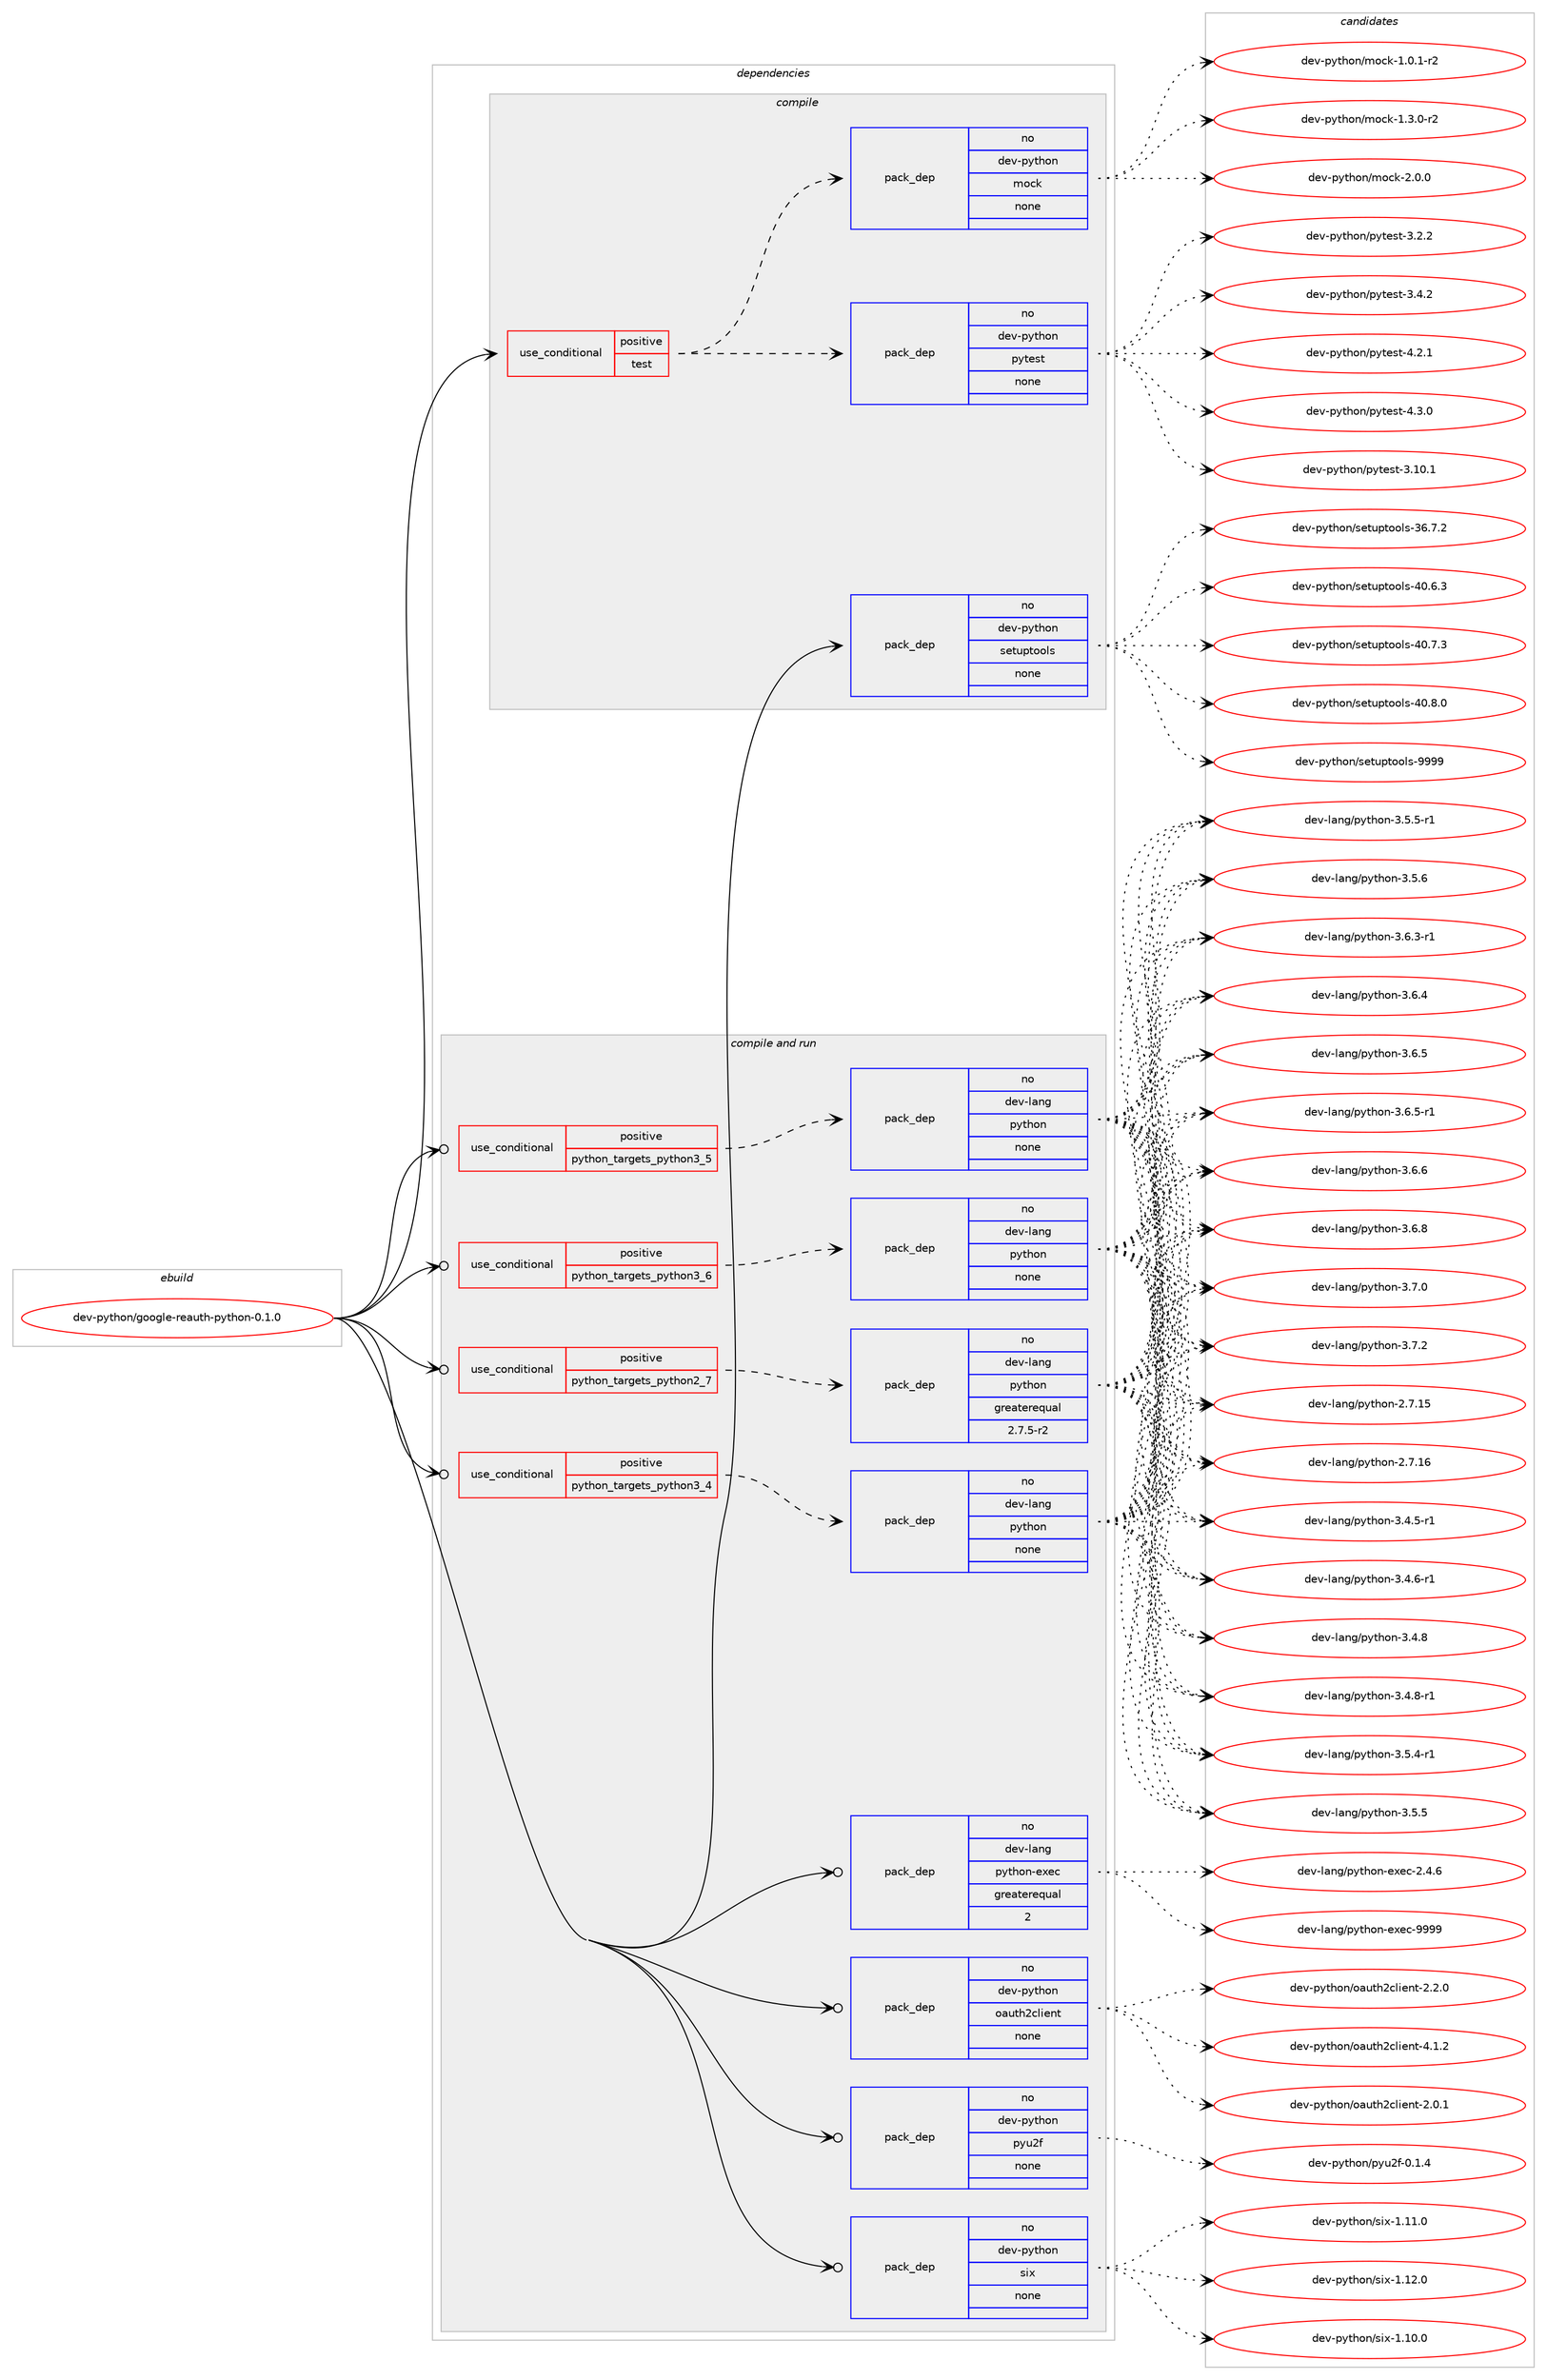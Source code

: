 digraph prolog {

# *************
# Graph options
# *************

newrank=true;
concentrate=true;
compound=true;
graph [rankdir=LR,fontname=Helvetica,fontsize=10,ranksep=1.5];#, ranksep=2.5, nodesep=0.2];
edge  [arrowhead=vee];
node  [fontname=Helvetica,fontsize=10];

# **********
# The ebuild
# **********

subgraph cluster_leftcol {
color=gray;
rank=same;
label=<<i>ebuild</i>>;
id [label="dev-python/google-reauth-python-0.1.0", color=red, width=4, href="../dev-python/google-reauth-python-0.1.0.svg"];
}

# ****************
# The dependencies
# ****************

subgraph cluster_midcol {
color=gray;
label=<<i>dependencies</i>>;
subgraph cluster_compile {
fillcolor="#eeeeee";
style=filled;
label=<<i>compile</i>>;
subgraph cond375106 {
dependency1411807 [label=<<TABLE BORDER="0" CELLBORDER="1" CELLSPACING="0" CELLPADDING="4"><TR><TD ROWSPAN="3" CELLPADDING="10">use_conditional</TD></TR><TR><TD>positive</TD></TR><TR><TD>test</TD></TR></TABLE>>, shape=none, color=red];
subgraph pack1013435 {
dependency1411808 [label=<<TABLE BORDER="0" CELLBORDER="1" CELLSPACING="0" CELLPADDING="4" WIDTH="220"><TR><TD ROWSPAN="6" CELLPADDING="30">pack_dep</TD></TR><TR><TD WIDTH="110">no</TD></TR><TR><TD>dev-python</TD></TR><TR><TD>pytest</TD></TR><TR><TD>none</TD></TR><TR><TD></TD></TR></TABLE>>, shape=none, color=blue];
}
dependency1411807:e -> dependency1411808:w [weight=20,style="dashed",arrowhead="vee"];
subgraph pack1013436 {
dependency1411809 [label=<<TABLE BORDER="0" CELLBORDER="1" CELLSPACING="0" CELLPADDING="4" WIDTH="220"><TR><TD ROWSPAN="6" CELLPADDING="30">pack_dep</TD></TR><TR><TD WIDTH="110">no</TD></TR><TR><TD>dev-python</TD></TR><TR><TD>mock</TD></TR><TR><TD>none</TD></TR><TR><TD></TD></TR></TABLE>>, shape=none, color=blue];
}
dependency1411807:e -> dependency1411809:w [weight=20,style="dashed",arrowhead="vee"];
}
id:e -> dependency1411807:w [weight=20,style="solid",arrowhead="vee"];
subgraph pack1013437 {
dependency1411810 [label=<<TABLE BORDER="0" CELLBORDER="1" CELLSPACING="0" CELLPADDING="4" WIDTH="220"><TR><TD ROWSPAN="6" CELLPADDING="30">pack_dep</TD></TR><TR><TD WIDTH="110">no</TD></TR><TR><TD>dev-python</TD></TR><TR><TD>setuptools</TD></TR><TR><TD>none</TD></TR><TR><TD></TD></TR></TABLE>>, shape=none, color=blue];
}
id:e -> dependency1411810:w [weight=20,style="solid",arrowhead="vee"];
}
subgraph cluster_compileandrun {
fillcolor="#eeeeee";
style=filled;
label=<<i>compile and run</i>>;
subgraph cond375107 {
dependency1411811 [label=<<TABLE BORDER="0" CELLBORDER="1" CELLSPACING="0" CELLPADDING="4"><TR><TD ROWSPAN="3" CELLPADDING="10">use_conditional</TD></TR><TR><TD>positive</TD></TR><TR><TD>python_targets_python2_7</TD></TR></TABLE>>, shape=none, color=red];
subgraph pack1013438 {
dependency1411812 [label=<<TABLE BORDER="0" CELLBORDER="1" CELLSPACING="0" CELLPADDING="4" WIDTH="220"><TR><TD ROWSPAN="6" CELLPADDING="30">pack_dep</TD></TR><TR><TD WIDTH="110">no</TD></TR><TR><TD>dev-lang</TD></TR><TR><TD>python</TD></TR><TR><TD>greaterequal</TD></TR><TR><TD>2.7.5-r2</TD></TR></TABLE>>, shape=none, color=blue];
}
dependency1411811:e -> dependency1411812:w [weight=20,style="dashed",arrowhead="vee"];
}
id:e -> dependency1411811:w [weight=20,style="solid",arrowhead="odotvee"];
subgraph cond375108 {
dependency1411813 [label=<<TABLE BORDER="0" CELLBORDER="1" CELLSPACING="0" CELLPADDING="4"><TR><TD ROWSPAN="3" CELLPADDING="10">use_conditional</TD></TR><TR><TD>positive</TD></TR><TR><TD>python_targets_python3_4</TD></TR></TABLE>>, shape=none, color=red];
subgraph pack1013439 {
dependency1411814 [label=<<TABLE BORDER="0" CELLBORDER="1" CELLSPACING="0" CELLPADDING="4" WIDTH="220"><TR><TD ROWSPAN="6" CELLPADDING="30">pack_dep</TD></TR><TR><TD WIDTH="110">no</TD></TR><TR><TD>dev-lang</TD></TR><TR><TD>python</TD></TR><TR><TD>none</TD></TR><TR><TD></TD></TR></TABLE>>, shape=none, color=blue];
}
dependency1411813:e -> dependency1411814:w [weight=20,style="dashed",arrowhead="vee"];
}
id:e -> dependency1411813:w [weight=20,style="solid",arrowhead="odotvee"];
subgraph cond375109 {
dependency1411815 [label=<<TABLE BORDER="0" CELLBORDER="1" CELLSPACING="0" CELLPADDING="4"><TR><TD ROWSPAN="3" CELLPADDING="10">use_conditional</TD></TR><TR><TD>positive</TD></TR><TR><TD>python_targets_python3_5</TD></TR></TABLE>>, shape=none, color=red];
subgraph pack1013440 {
dependency1411816 [label=<<TABLE BORDER="0" CELLBORDER="1" CELLSPACING="0" CELLPADDING="4" WIDTH="220"><TR><TD ROWSPAN="6" CELLPADDING="30">pack_dep</TD></TR><TR><TD WIDTH="110">no</TD></TR><TR><TD>dev-lang</TD></TR><TR><TD>python</TD></TR><TR><TD>none</TD></TR><TR><TD></TD></TR></TABLE>>, shape=none, color=blue];
}
dependency1411815:e -> dependency1411816:w [weight=20,style="dashed",arrowhead="vee"];
}
id:e -> dependency1411815:w [weight=20,style="solid",arrowhead="odotvee"];
subgraph cond375110 {
dependency1411817 [label=<<TABLE BORDER="0" CELLBORDER="1" CELLSPACING="0" CELLPADDING="4"><TR><TD ROWSPAN="3" CELLPADDING="10">use_conditional</TD></TR><TR><TD>positive</TD></TR><TR><TD>python_targets_python3_6</TD></TR></TABLE>>, shape=none, color=red];
subgraph pack1013441 {
dependency1411818 [label=<<TABLE BORDER="0" CELLBORDER="1" CELLSPACING="0" CELLPADDING="4" WIDTH="220"><TR><TD ROWSPAN="6" CELLPADDING="30">pack_dep</TD></TR><TR><TD WIDTH="110">no</TD></TR><TR><TD>dev-lang</TD></TR><TR><TD>python</TD></TR><TR><TD>none</TD></TR><TR><TD></TD></TR></TABLE>>, shape=none, color=blue];
}
dependency1411817:e -> dependency1411818:w [weight=20,style="dashed",arrowhead="vee"];
}
id:e -> dependency1411817:w [weight=20,style="solid",arrowhead="odotvee"];
subgraph pack1013442 {
dependency1411819 [label=<<TABLE BORDER="0" CELLBORDER="1" CELLSPACING="0" CELLPADDING="4" WIDTH="220"><TR><TD ROWSPAN="6" CELLPADDING="30">pack_dep</TD></TR><TR><TD WIDTH="110">no</TD></TR><TR><TD>dev-lang</TD></TR><TR><TD>python-exec</TD></TR><TR><TD>greaterequal</TD></TR><TR><TD>2</TD></TR></TABLE>>, shape=none, color=blue];
}
id:e -> dependency1411819:w [weight=20,style="solid",arrowhead="odotvee"];
subgraph pack1013443 {
dependency1411820 [label=<<TABLE BORDER="0" CELLBORDER="1" CELLSPACING="0" CELLPADDING="4" WIDTH="220"><TR><TD ROWSPAN="6" CELLPADDING="30">pack_dep</TD></TR><TR><TD WIDTH="110">no</TD></TR><TR><TD>dev-python</TD></TR><TR><TD>oauth2client</TD></TR><TR><TD>none</TD></TR><TR><TD></TD></TR></TABLE>>, shape=none, color=blue];
}
id:e -> dependency1411820:w [weight=20,style="solid",arrowhead="odotvee"];
subgraph pack1013444 {
dependency1411821 [label=<<TABLE BORDER="0" CELLBORDER="1" CELLSPACING="0" CELLPADDING="4" WIDTH="220"><TR><TD ROWSPAN="6" CELLPADDING="30">pack_dep</TD></TR><TR><TD WIDTH="110">no</TD></TR><TR><TD>dev-python</TD></TR><TR><TD>pyu2f</TD></TR><TR><TD>none</TD></TR><TR><TD></TD></TR></TABLE>>, shape=none, color=blue];
}
id:e -> dependency1411821:w [weight=20,style="solid",arrowhead="odotvee"];
subgraph pack1013445 {
dependency1411822 [label=<<TABLE BORDER="0" CELLBORDER="1" CELLSPACING="0" CELLPADDING="4" WIDTH="220"><TR><TD ROWSPAN="6" CELLPADDING="30">pack_dep</TD></TR><TR><TD WIDTH="110">no</TD></TR><TR><TD>dev-python</TD></TR><TR><TD>six</TD></TR><TR><TD>none</TD></TR><TR><TD></TD></TR></TABLE>>, shape=none, color=blue];
}
id:e -> dependency1411822:w [weight=20,style="solid",arrowhead="odotvee"];
}
subgraph cluster_run {
fillcolor="#eeeeee";
style=filled;
label=<<i>run</i>>;
}
}

# **************
# The candidates
# **************

subgraph cluster_choices {
rank=same;
color=gray;
label=<<i>candidates</i>>;

subgraph choice1013435 {
color=black;
nodesep=1;
choice100101118451121211161041111104711212111610111511645514649484649 [label="dev-python/pytest-3.10.1", color=red, width=4,href="../dev-python/pytest-3.10.1.svg"];
choice1001011184511212111610411111047112121116101115116455146504650 [label="dev-python/pytest-3.2.2", color=red, width=4,href="../dev-python/pytest-3.2.2.svg"];
choice1001011184511212111610411111047112121116101115116455146524650 [label="dev-python/pytest-3.4.2", color=red, width=4,href="../dev-python/pytest-3.4.2.svg"];
choice1001011184511212111610411111047112121116101115116455246504649 [label="dev-python/pytest-4.2.1", color=red, width=4,href="../dev-python/pytest-4.2.1.svg"];
choice1001011184511212111610411111047112121116101115116455246514648 [label="dev-python/pytest-4.3.0", color=red, width=4,href="../dev-python/pytest-4.3.0.svg"];
dependency1411808:e -> choice100101118451121211161041111104711212111610111511645514649484649:w [style=dotted,weight="100"];
dependency1411808:e -> choice1001011184511212111610411111047112121116101115116455146504650:w [style=dotted,weight="100"];
dependency1411808:e -> choice1001011184511212111610411111047112121116101115116455146524650:w [style=dotted,weight="100"];
dependency1411808:e -> choice1001011184511212111610411111047112121116101115116455246504649:w [style=dotted,weight="100"];
dependency1411808:e -> choice1001011184511212111610411111047112121116101115116455246514648:w [style=dotted,weight="100"];
}
subgraph choice1013436 {
color=black;
nodesep=1;
choice1001011184511212111610411111047109111991074549464846494511450 [label="dev-python/mock-1.0.1-r2", color=red, width=4,href="../dev-python/mock-1.0.1-r2.svg"];
choice1001011184511212111610411111047109111991074549465146484511450 [label="dev-python/mock-1.3.0-r2", color=red, width=4,href="../dev-python/mock-1.3.0-r2.svg"];
choice100101118451121211161041111104710911199107455046484648 [label="dev-python/mock-2.0.0", color=red, width=4,href="../dev-python/mock-2.0.0.svg"];
dependency1411809:e -> choice1001011184511212111610411111047109111991074549464846494511450:w [style=dotted,weight="100"];
dependency1411809:e -> choice1001011184511212111610411111047109111991074549465146484511450:w [style=dotted,weight="100"];
dependency1411809:e -> choice100101118451121211161041111104710911199107455046484648:w [style=dotted,weight="100"];
}
subgraph choice1013437 {
color=black;
nodesep=1;
choice100101118451121211161041111104711510111611711211611111110811545515446554650 [label="dev-python/setuptools-36.7.2", color=red, width=4,href="../dev-python/setuptools-36.7.2.svg"];
choice100101118451121211161041111104711510111611711211611111110811545524846544651 [label="dev-python/setuptools-40.6.3", color=red, width=4,href="../dev-python/setuptools-40.6.3.svg"];
choice100101118451121211161041111104711510111611711211611111110811545524846554651 [label="dev-python/setuptools-40.7.3", color=red, width=4,href="../dev-python/setuptools-40.7.3.svg"];
choice100101118451121211161041111104711510111611711211611111110811545524846564648 [label="dev-python/setuptools-40.8.0", color=red, width=4,href="../dev-python/setuptools-40.8.0.svg"];
choice10010111845112121116104111110471151011161171121161111111081154557575757 [label="dev-python/setuptools-9999", color=red, width=4,href="../dev-python/setuptools-9999.svg"];
dependency1411810:e -> choice100101118451121211161041111104711510111611711211611111110811545515446554650:w [style=dotted,weight="100"];
dependency1411810:e -> choice100101118451121211161041111104711510111611711211611111110811545524846544651:w [style=dotted,weight="100"];
dependency1411810:e -> choice100101118451121211161041111104711510111611711211611111110811545524846554651:w [style=dotted,weight="100"];
dependency1411810:e -> choice100101118451121211161041111104711510111611711211611111110811545524846564648:w [style=dotted,weight="100"];
dependency1411810:e -> choice10010111845112121116104111110471151011161171121161111111081154557575757:w [style=dotted,weight="100"];
}
subgraph choice1013438 {
color=black;
nodesep=1;
choice10010111845108971101034711212111610411111045504655464953 [label="dev-lang/python-2.7.15", color=red, width=4,href="../dev-lang/python-2.7.15.svg"];
choice10010111845108971101034711212111610411111045504655464954 [label="dev-lang/python-2.7.16", color=red, width=4,href="../dev-lang/python-2.7.16.svg"];
choice1001011184510897110103471121211161041111104551465246534511449 [label="dev-lang/python-3.4.5-r1", color=red, width=4,href="../dev-lang/python-3.4.5-r1.svg"];
choice1001011184510897110103471121211161041111104551465246544511449 [label="dev-lang/python-3.4.6-r1", color=red, width=4,href="../dev-lang/python-3.4.6-r1.svg"];
choice100101118451089711010347112121116104111110455146524656 [label="dev-lang/python-3.4.8", color=red, width=4,href="../dev-lang/python-3.4.8.svg"];
choice1001011184510897110103471121211161041111104551465246564511449 [label="dev-lang/python-3.4.8-r1", color=red, width=4,href="../dev-lang/python-3.4.8-r1.svg"];
choice1001011184510897110103471121211161041111104551465346524511449 [label="dev-lang/python-3.5.4-r1", color=red, width=4,href="../dev-lang/python-3.5.4-r1.svg"];
choice100101118451089711010347112121116104111110455146534653 [label="dev-lang/python-3.5.5", color=red, width=4,href="../dev-lang/python-3.5.5.svg"];
choice1001011184510897110103471121211161041111104551465346534511449 [label="dev-lang/python-3.5.5-r1", color=red, width=4,href="../dev-lang/python-3.5.5-r1.svg"];
choice100101118451089711010347112121116104111110455146534654 [label="dev-lang/python-3.5.6", color=red, width=4,href="../dev-lang/python-3.5.6.svg"];
choice1001011184510897110103471121211161041111104551465446514511449 [label="dev-lang/python-3.6.3-r1", color=red, width=4,href="../dev-lang/python-3.6.3-r1.svg"];
choice100101118451089711010347112121116104111110455146544652 [label="dev-lang/python-3.6.4", color=red, width=4,href="../dev-lang/python-3.6.4.svg"];
choice100101118451089711010347112121116104111110455146544653 [label="dev-lang/python-3.6.5", color=red, width=4,href="../dev-lang/python-3.6.5.svg"];
choice1001011184510897110103471121211161041111104551465446534511449 [label="dev-lang/python-3.6.5-r1", color=red, width=4,href="../dev-lang/python-3.6.5-r1.svg"];
choice100101118451089711010347112121116104111110455146544654 [label="dev-lang/python-3.6.6", color=red, width=4,href="../dev-lang/python-3.6.6.svg"];
choice100101118451089711010347112121116104111110455146544656 [label="dev-lang/python-3.6.8", color=red, width=4,href="../dev-lang/python-3.6.8.svg"];
choice100101118451089711010347112121116104111110455146554648 [label="dev-lang/python-3.7.0", color=red, width=4,href="../dev-lang/python-3.7.0.svg"];
choice100101118451089711010347112121116104111110455146554650 [label="dev-lang/python-3.7.2", color=red, width=4,href="../dev-lang/python-3.7.2.svg"];
dependency1411812:e -> choice10010111845108971101034711212111610411111045504655464953:w [style=dotted,weight="100"];
dependency1411812:e -> choice10010111845108971101034711212111610411111045504655464954:w [style=dotted,weight="100"];
dependency1411812:e -> choice1001011184510897110103471121211161041111104551465246534511449:w [style=dotted,weight="100"];
dependency1411812:e -> choice1001011184510897110103471121211161041111104551465246544511449:w [style=dotted,weight="100"];
dependency1411812:e -> choice100101118451089711010347112121116104111110455146524656:w [style=dotted,weight="100"];
dependency1411812:e -> choice1001011184510897110103471121211161041111104551465246564511449:w [style=dotted,weight="100"];
dependency1411812:e -> choice1001011184510897110103471121211161041111104551465346524511449:w [style=dotted,weight="100"];
dependency1411812:e -> choice100101118451089711010347112121116104111110455146534653:w [style=dotted,weight="100"];
dependency1411812:e -> choice1001011184510897110103471121211161041111104551465346534511449:w [style=dotted,weight="100"];
dependency1411812:e -> choice100101118451089711010347112121116104111110455146534654:w [style=dotted,weight="100"];
dependency1411812:e -> choice1001011184510897110103471121211161041111104551465446514511449:w [style=dotted,weight="100"];
dependency1411812:e -> choice100101118451089711010347112121116104111110455146544652:w [style=dotted,weight="100"];
dependency1411812:e -> choice100101118451089711010347112121116104111110455146544653:w [style=dotted,weight="100"];
dependency1411812:e -> choice1001011184510897110103471121211161041111104551465446534511449:w [style=dotted,weight="100"];
dependency1411812:e -> choice100101118451089711010347112121116104111110455146544654:w [style=dotted,weight="100"];
dependency1411812:e -> choice100101118451089711010347112121116104111110455146544656:w [style=dotted,weight="100"];
dependency1411812:e -> choice100101118451089711010347112121116104111110455146554648:w [style=dotted,weight="100"];
dependency1411812:e -> choice100101118451089711010347112121116104111110455146554650:w [style=dotted,weight="100"];
}
subgraph choice1013439 {
color=black;
nodesep=1;
choice10010111845108971101034711212111610411111045504655464953 [label="dev-lang/python-2.7.15", color=red, width=4,href="../dev-lang/python-2.7.15.svg"];
choice10010111845108971101034711212111610411111045504655464954 [label="dev-lang/python-2.7.16", color=red, width=4,href="../dev-lang/python-2.7.16.svg"];
choice1001011184510897110103471121211161041111104551465246534511449 [label="dev-lang/python-3.4.5-r1", color=red, width=4,href="../dev-lang/python-3.4.5-r1.svg"];
choice1001011184510897110103471121211161041111104551465246544511449 [label="dev-lang/python-3.4.6-r1", color=red, width=4,href="../dev-lang/python-3.4.6-r1.svg"];
choice100101118451089711010347112121116104111110455146524656 [label="dev-lang/python-3.4.8", color=red, width=4,href="../dev-lang/python-3.4.8.svg"];
choice1001011184510897110103471121211161041111104551465246564511449 [label="dev-lang/python-3.4.8-r1", color=red, width=4,href="../dev-lang/python-3.4.8-r1.svg"];
choice1001011184510897110103471121211161041111104551465346524511449 [label="dev-lang/python-3.5.4-r1", color=red, width=4,href="../dev-lang/python-3.5.4-r1.svg"];
choice100101118451089711010347112121116104111110455146534653 [label="dev-lang/python-3.5.5", color=red, width=4,href="../dev-lang/python-3.5.5.svg"];
choice1001011184510897110103471121211161041111104551465346534511449 [label="dev-lang/python-3.5.5-r1", color=red, width=4,href="../dev-lang/python-3.5.5-r1.svg"];
choice100101118451089711010347112121116104111110455146534654 [label="dev-lang/python-3.5.6", color=red, width=4,href="../dev-lang/python-3.5.6.svg"];
choice1001011184510897110103471121211161041111104551465446514511449 [label="dev-lang/python-3.6.3-r1", color=red, width=4,href="../dev-lang/python-3.6.3-r1.svg"];
choice100101118451089711010347112121116104111110455146544652 [label="dev-lang/python-3.6.4", color=red, width=4,href="../dev-lang/python-3.6.4.svg"];
choice100101118451089711010347112121116104111110455146544653 [label="dev-lang/python-3.6.5", color=red, width=4,href="../dev-lang/python-3.6.5.svg"];
choice1001011184510897110103471121211161041111104551465446534511449 [label="dev-lang/python-3.6.5-r1", color=red, width=4,href="../dev-lang/python-3.6.5-r1.svg"];
choice100101118451089711010347112121116104111110455146544654 [label="dev-lang/python-3.6.6", color=red, width=4,href="../dev-lang/python-3.6.6.svg"];
choice100101118451089711010347112121116104111110455146544656 [label="dev-lang/python-3.6.8", color=red, width=4,href="../dev-lang/python-3.6.8.svg"];
choice100101118451089711010347112121116104111110455146554648 [label="dev-lang/python-3.7.0", color=red, width=4,href="../dev-lang/python-3.7.0.svg"];
choice100101118451089711010347112121116104111110455146554650 [label="dev-lang/python-3.7.2", color=red, width=4,href="../dev-lang/python-3.7.2.svg"];
dependency1411814:e -> choice10010111845108971101034711212111610411111045504655464953:w [style=dotted,weight="100"];
dependency1411814:e -> choice10010111845108971101034711212111610411111045504655464954:w [style=dotted,weight="100"];
dependency1411814:e -> choice1001011184510897110103471121211161041111104551465246534511449:w [style=dotted,weight="100"];
dependency1411814:e -> choice1001011184510897110103471121211161041111104551465246544511449:w [style=dotted,weight="100"];
dependency1411814:e -> choice100101118451089711010347112121116104111110455146524656:w [style=dotted,weight="100"];
dependency1411814:e -> choice1001011184510897110103471121211161041111104551465246564511449:w [style=dotted,weight="100"];
dependency1411814:e -> choice1001011184510897110103471121211161041111104551465346524511449:w [style=dotted,weight="100"];
dependency1411814:e -> choice100101118451089711010347112121116104111110455146534653:w [style=dotted,weight="100"];
dependency1411814:e -> choice1001011184510897110103471121211161041111104551465346534511449:w [style=dotted,weight="100"];
dependency1411814:e -> choice100101118451089711010347112121116104111110455146534654:w [style=dotted,weight="100"];
dependency1411814:e -> choice1001011184510897110103471121211161041111104551465446514511449:w [style=dotted,weight="100"];
dependency1411814:e -> choice100101118451089711010347112121116104111110455146544652:w [style=dotted,weight="100"];
dependency1411814:e -> choice100101118451089711010347112121116104111110455146544653:w [style=dotted,weight="100"];
dependency1411814:e -> choice1001011184510897110103471121211161041111104551465446534511449:w [style=dotted,weight="100"];
dependency1411814:e -> choice100101118451089711010347112121116104111110455146544654:w [style=dotted,weight="100"];
dependency1411814:e -> choice100101118451089711010347112121116104111110455146544656:w [style=dotted,weight="100"];
dependency1411814:e -> choice100101118451089711010347112121116104111110455146554648:w [style=dotted,weight="100"];
dependency1411814:e -> choice100101118451089711010347112121116104111110455146554650:w [style=dotted,weight="100"];
}
subgraph choice1013440 {
color=black;
nodesep=1;
choice10010111845108971101034711212111610411111045504655464953 [label="dev-lang/python-2.7.15", color=red, width=4,href="../dev-lang/python-2.7.15.svg"];
choice10010111845108971101034711212111610411111045504655464954 [label="dev-lang/python-2.7.16", color=red, width=4,href="../dev-lang/python-2.7.16.svg"];
choice1001011184510897110103471121211161041111104551465246534511449 [label="dev-lang/python-3.4.5-r1", color=red, width=4,href="../dev-lang/python-3.4.5-r1.svg"];
choice1001011184510897110103471121211161041111104551465246544511449 [label="dev-lang/python-3.4.6-r1", color=red, width=4,href="../dev-lang/python-3.4.6-r1.svg"];
choice100101118451089711010347112121116104111110455146524656 [label="dev-lang/python-3.4.8", color=red, width=4,href="../dev-lang/python-3.4.8.svg"];
choice1001011184510897110103471121211161041111104551465246564511449 [label="dev-lang/python-3.4.8-r1", color=red, width=4,href="../dev-lang/python-3.4.8-r1.svg"];
choice1001011184510897110103471121211161041111104551465346524511449 [label="dev-lang/python-3.5.4-r1", color=red, width=4,href="../dev-lang/python-3.5.4-r1.svg"];
choice100101118451089711010347112121116104111110455146534653 [label="dev-lang/python-3.5.5", color=red, width=4,href="../dev-lang/python-3.5.5.svg"];
choice1001011184510897110103471121211161041111104551465346534511449 [label="dev-lang/python-3.5.5-r1", color=red, width=4,href="../dev-lang/python-3.5.5-r1.svg"];
choice100101118451089711010347112121116104111110455146534654 [label="dev-lang/python-3.5.6", color=red, width=4,href="../dev-lang/python-3.5.6.svg"];
choice1001011184510897110103471121211161041111104551465446514511449 [label="dev-lang/python-3.6.3-r1", color=red, width=4,href="../dev-lang/python-3.6.3-r1.svg"];
choice100101118451089711010347112121116104111110455146544652 [label="dev-lang/python-3.6.4", color=red, width=4,href="../dev-lang/python-3.6.4.svg"];
choice100101118451089711010347112121116104111110455146544653 [label="dev-lang/python-3.6.5", color=red, width=4,href="../dev-lang/python-3.6.5.svg"];
choice1001011184510897110103471121211161041111104551465446534511449 [label="dev-lang/python-3.6.5-r1", color=red, width=4,href="../dev-lang/python-3.6.5-r1.svg"];
choice100101118451089711010347112121116104111110455146544654 [label="dev-lang/python-3.6.6", color=red, width=4,href="../dev-lang/python-3.6.6.svg"];
choice100101118451089711010347112121116104111110455146544656 [label="dev-lang/python-3.6.8", color=red, width=4,href="../dev-lang/python-3.6.8.svg"];
choice100101118451089711010347112121116104111110455146554648 [label="dev-lang/python-3.7.0", color=red, width=4,href="../dev-lang/python-3.7.0.svg"];
choice100101118451089711010347112121116104111110455146554650 [label="dev-lang/python-3.7.2", color=red, width=4,href="../dev-lang/python-3.7.2.svg"];
dependency1411816:e -> choice10010111845108971101034711212111610411111045504655464953:w [style=dotted,weight="100"];
dependency1411816:e -> choice10010111845108971101034711212111610411111045504655464954:w [style=dotted,weight="100"];
dependency1411816:e -> choice1001011184510897110103471121211161041111104551465246534511449:w [style=dotted,weight="100"];
dependency1411816:e -> choice1001011184510897110103471121211161041111104551465246544511449:w [style=dotted,weight="100"];
dependency1411816:e -> choice100101118451089711010347112121116104111110455146524656:w [style=dotted,weight="100"];
dependency1411816:e -> choice1001011184510897110103471121211161041111104551465246564511449:w [style=dotted,weight="100"];
dependency1411816:e -> choice1001011184510897110103471121211161041111104551465346524511449:w [style=dotted,weight="100"];
dependency1411816:e -> choice100101118451089711010347112121116104111110455146534653:w [style=dotted,weight="100"];
dependency1411816:e -> choice1001011184510897110103471121211161041111104551465346534511449:w [style=dotted,weight="100"];
dependency1411816:e -> choice100101118451089711010347112121116104111110455146534654:w [style=dotted,weight="100"];
dependency1411816:e -> choice1001011184510897110103471121211161041111104551465446514511449:w [style=dotted,weight="100"];
dependency1411816:e -> choice100101118451089711010347112121116104111110455146544652:w [style=dotted,weight="100"];
dependency1411816:e -> choice100101118451089711010347112121116104111110455146544653:w [style=dotted,weight="100"];
dependency1411816:e -> choice1001011184510897110103471121211161041111104551465446534511449:w [style=dotted,weight="100"];
dependency1411816:e -> choice100101118451089711010347112121116104111110455146544654:w [style=dotted,weight="100"];
dependency1411816:e -> choice100101118451089711010347112121116104111110455146544656:w [style=dotted,weight="100"];
dependency1411816:e -> choice100101118451089711010347112121116104111110455146554648:w [style=dotted,weight="100"];
dependency1411816:e -> choice100101118451089711010347112121116104111110455146554650:w [style=dotted,weight="100"];
}
subgraph choice1013441 {
color=black;
nodesep=1;
choice10010111845108971101034711212111610411111045504655464953 [label="dev-lang/python-2.7.15", color=red, width=4,href="../dev-lang/python-2.7.15.svg"];
choice10010111845108971101034711212111610411111045504655464954 [label="dev-lang/python-2.7.16", color=red, width=4,href="../dev-lang/python-2.7.16.svg"];
choice1001011184510897110103471121211161041111104551465246534511449 [label="dev-lang/python-3.4.5-r1", color=red, width=4,href="../dev-lang/python-3.4.5-r1.svg"];
choice1001011184510897110103471121211161041111104551465246544511449 [label="dev-lang/python-3.4.6-r1", color=red, width=4,href="../dev-lang/python-3.4.6-r1.svg"];
choice100101118451089711010347112121116104111110455146524656 [label="dev-lang/python-3.4.8", color=red, width=4,href="../dev-lang/python-3.4.8.svg"];
choice1001011184510897110103471121211161041111104551465246564511449 [label="dev-lang/python-3.4.8-r1", color=red, width=4,href="../dev-lang/python-3.4.8-r1.svg"];
choice1001011184510897110103471121211161041111104551465346524511449 [label="dev-lang/python-3.5.4-r1", color=red, width=4,href="../dev-lang/python-3.5.4-r1.svg"];
choice100101118451089711010347112121116104111110455146534653 [label="dev-lang/python-3.5.5", color=red, width=4,href="../dev-lang/python-3.5.5.svg"];
choice1001011184510897110103471121211161041111104551465346534511449 [label="dev-lang/python-3.5.5-r1", color=red, width=4,href="../dev-lang/python-3.5.5-r1.svg"];
choice100101118451089711010347112121116104111110455146534654 [label="dev-lang/python-3.5.6", color=red, width=4,href="../dev-lang/python-3.5.6.svg"];
choice1001011184510897110103471121211161041111104551465446514511449 [label="dev-lang/python-3.6.3-r1", color=red, width=4,href="../dev-lang/python-3.6.3-r1.svg"];
choice100101118451089711010347112121116104111110455146544652 [label="dev-lang/python-3.6.4", color=red, width=4,href="../dev-lang/python-3.6.4.svg"];
choice100101118451089711010347112121116104111110455146544653 [label="dev-lang/python-3.6.5", color=red, width=4,href="../dev-lang/python-3.6.5.svg"];
choice1001011184510897110103471121211161041111104551465446534511449 [label="dev-lang/python-3.6.5-r1", color=red, width=4,href="../dev-lang/python-3.6.5-r1.svg"];
choice100101118451089711010347112121116104111110455146544654 [label="dev-lang/python-3.6.6", color=red, width=4,href="../dev-lang/python-3.6.6.svg"];
choice100101118451089711010347112121116104111110455146544656 [label="dev-lang/python-3.6.8", color=red, width=4,href="../dev-lang/python-3.6.8.svg"];
choice100101118451089711010347112121116104111110455146554648 [label="dev-lang/python-3.7.0", color=red, width=4,href="../dev-lang/python-3.7.0.svg"];
choice100101118451089711010347112121116104111110455146554650 [label="dev-lang/python-3.7.2", color=red, width=4,href="../dev-lang/python-3.7.2.svg"];
dependency1411818:e -> choice10010111845108971101034711212111610411111045504655464953:w [style=dotted,weight="100"];
dependency1411818:e -> choice10010111845108971101034711212111610411111045504655464954:w [style=dotted,weight="100"];
dependency1411818:e -> choice1001011184510897110103471121211161041111104551465246534511449:w [style=dotted,weight="100"];
dependency1411818:e -> choice1001011184510897110103471121211161041111104551465246544511449:w [style=dotted,weight="100"];
dependency1411818:e -> choice100101118451089711010347112121116104111110455146524656:w [style=dotted,weight="100"];
dependency1411818:e -> choice1001011184510897110103471121211161041111104551465246564511449:w [style=dotted,weight="100"];
dependency1411818:e -> choice1001011184510897110103471121211161041111104551465346524511449:w [style=dotted,weight="100"];
dependency1411818:e -> choice100101118451089711010347112121116104111110455146534653:w [style=dotted,weight="100"];
dependency1411818:e -> choice1001011184510897110103471121211161041111104551465346534511449:w [style=dotted,weight="100"];
dependency1411818:e -> choice100101118451089711010347112121116104111110455146534654:w [style=dotted,weight="100"];
dependency1411818:e -> choice1001011184510897110103471121211161041111104551465446514511449:w [style=dotted,weight="100"];
dependency1411818:e -> choice100101118451089711010347112121116104111110455146544652:w [style=dotted,weight="100"];
dependency1411818:e -> choice100101118451089711010347112121116104111110455146544653:w [style=dotted,weight="100"];
dependency1411818:e -> choice1001011184510897110103471121211161041111104551465446534511449:w [style=dotted,weight="100"];
dependency1411818:e -> choice100101118451089711010347112121116104111110455146544654:w [style=dotted,weight="100"];
dependency1411818:e -> choice100101118451089711010347112121116104111110455146544656:w [style=dotted,weight="100"];
dependency1411818:e -> choice100101118451089711010347112121116104111110455146554648:w [style=dotted,weight="100"];
dependency1411818:e -> choice100101118451089711010347112121116104111110455146554650:w [style=dotted,weight="100"];
}
subgraph choice1013442 {
color=black;
nodesep=1;
choice1001011184510897110103471121211161041111104510112010199455046524654 [label="dev-lang/python-exec-2.4.6", color=red, width=4,href="../dev-lang/python-exec-2.4.6.svg"];
choice10010111845108971101034711212111610411111045101120101994557575757 [label="dev-lang/python-exec-9999", color=red, width=4,href="../dev-lang/python-exec-9999.svg"];
dependency1411819:e -> choice1001011184510897110103471121211161041111104510112010199455046524654:w [style=dotted,weight="100"];
dependency1411819:e -> choice10010111845108971101034711212111610411111045101120101994557575757:w [style=dotted,weight="100"];
}
subgraph choice1013443 {
color=black;
nodesep=1;
choice1001011184511212111610411111047111971171161045099108105101110116455046484649 [label="dev-python/oauth2client-2.0.1", color=red, width=4,href="../dev-python/oauth2client-2.0.1.svg"];
choice1001011184511212111610411111047111971171161045099108105101110116455046504648 [label="dev-python/oauth2client-2.2.0", color=red, width=4,href="../dev-python/oauth2client-2.2.0.svg"];
choice1001011184511212111610411111047111971171161045099108105101110116455246494650 [label="dev-python/oauth2client-4.1.2", color=red, width=4,href="../dev-python/oauth2client-4.1.2.svg"];
dependency1411820:e -> choice1001011184511212111610411111047111971171161045099108105101110116455046484649:w [style=dotted,weight="100"];
dependency1411820:e -> choice1001011184511212111610411111047111971171161045099108105101110116455046504648:w [style=dotted,weight="100"];
dependency1411820:e -> choice1001011184511212111610411111047111971171161045099108105101110116455246494650:w [style=dotted,weight="100"];
}
subgraph choice1013444 {
color=black;
nodesep=1;
choice100101118451121211161041111104711212111750102454846494652 [label="dev-python/pyu2f-0.1.4", color=red, width=4,href="../dev-python/pyu2f-0.1.4.svg"];
dependency1411821:e -> choice100101118451121211161041111104711212111750102454846494652:w [style=dotted,weight="100"];
}
subgraph choice1013445 {
color=black;
nodesep=1;
choice100101118451121211161041111104711510512045494649484648 [label="dev-python/six-1.10.0", color=red, width=4,href="../dev-python/six-1.10.0.svg"];
choice100101118451121211161041111104711510512045494649494648 [label="dev-python/six-1.11.0", color=red, width=4,href="../dev-python/six-1.11.0.svg"];
choice100101118451121211161041111104711510512045494649504648 [label="dev-python/six-1.12.0", color=red, width=4,href="../dev-python/six-1.12.0.svg"];
dependency1411822:e -> choice100101118451121211161041111104711510512045494649484648:w [style=dotted,weight="100"];
dependency1411822:e -> choice100101118451121211161041111104711510512045494649494648:w [style=dotted,weight="100"];
dependency1411822:e -> choice100101118451121211161041111104711510512045494649504648:w [style=dotted,weight="100"];
}
}

}
